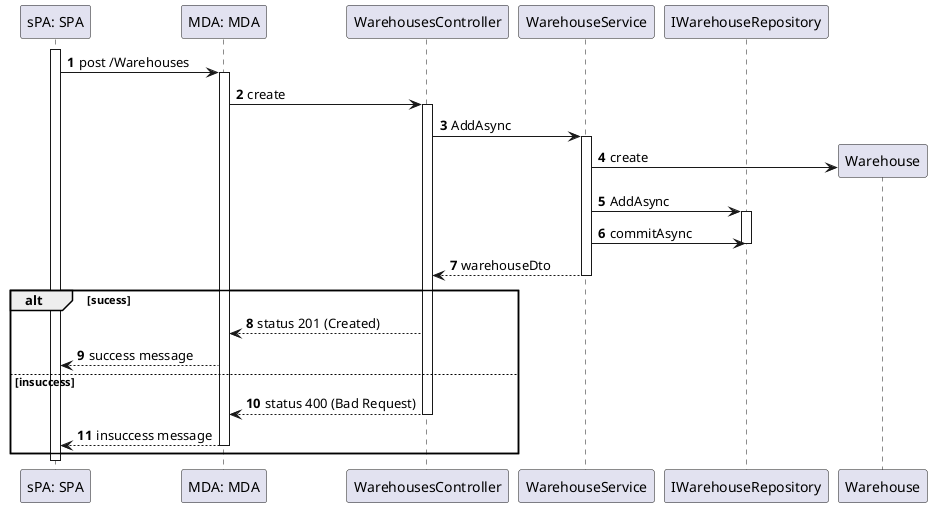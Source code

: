 @startuml
'https://plantuml.com/sequence-diagram

autonumber
participant "sPA: SPA" as sPA
participant "MDA: MDA" as MDA 
participant "WarehousesController" as controller
participant "WarehouseService" as service
participant "IWarehouseRepository" as repository




activate sPA
sPA -> MDA : post /Warehouses
activate MDA

MDA -> controller :  create

activate controller

controller-> service : AddAsync

activate service

service -> Warehouse** : create

service -> repository : AddAsync
activate repository
service-> repository: commitAsync

deactivate repository
service --> controller : warehouseDto
deactivate service

alt sucess
controller --> MDA : status 201 (Created)

MDA --> sPA : success message


else insuccess
controller --> MDA : status 400 (Bad Request)
deactivate controller

MDA --> sPA : insuccess message

deactivate MDA
end
deactivate sPA



@enduml